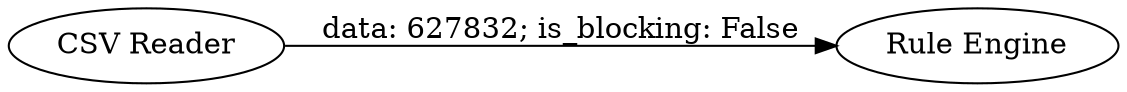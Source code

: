 digraph {
	"3571919233859827896_73" [label="CSV Reader"]
	"3571919233859827896_23" [label="Rule Engine"]
	"3571919233859827896_73" -> "3571919233859827896_23" [label="data: 627832; is_blocking: False"]
	rankdir=LR
}
